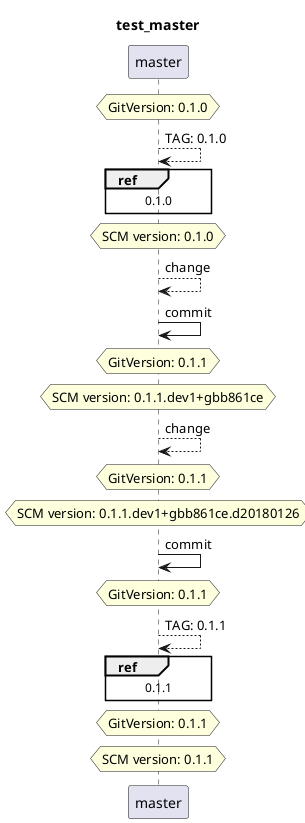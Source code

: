 @startuml
title test_master
skinparam ParticipantPadding 20
skinparam BoxPadding 10
participant master
hnote over master: GitVersion: 0.1.0
master --> master: TAG: 0.1.0
ref over master: 0.1.0
hnote over master: SCM version: 0.1.0
master --> master: change
master -> master: commit
hnote over master: GitVersion: 0.1.1
hnote over master: SCM version: 0.1.1.dev1+gbb861ce
master --> master: change
hnote over master: GitVersion: 0.1.1
hnote over master: SCM version: 0.1.1.dev1+gbb861ce.d20180126
master -> master: commit
hnote over master: GitVersion: 0.1.1
master --> master: TAG: 0.1.1
ref over master: 0.1.1
hnote over master: GitVersion: 0.1.1
hnote over master: SCM version: 0.1.1
@enduml